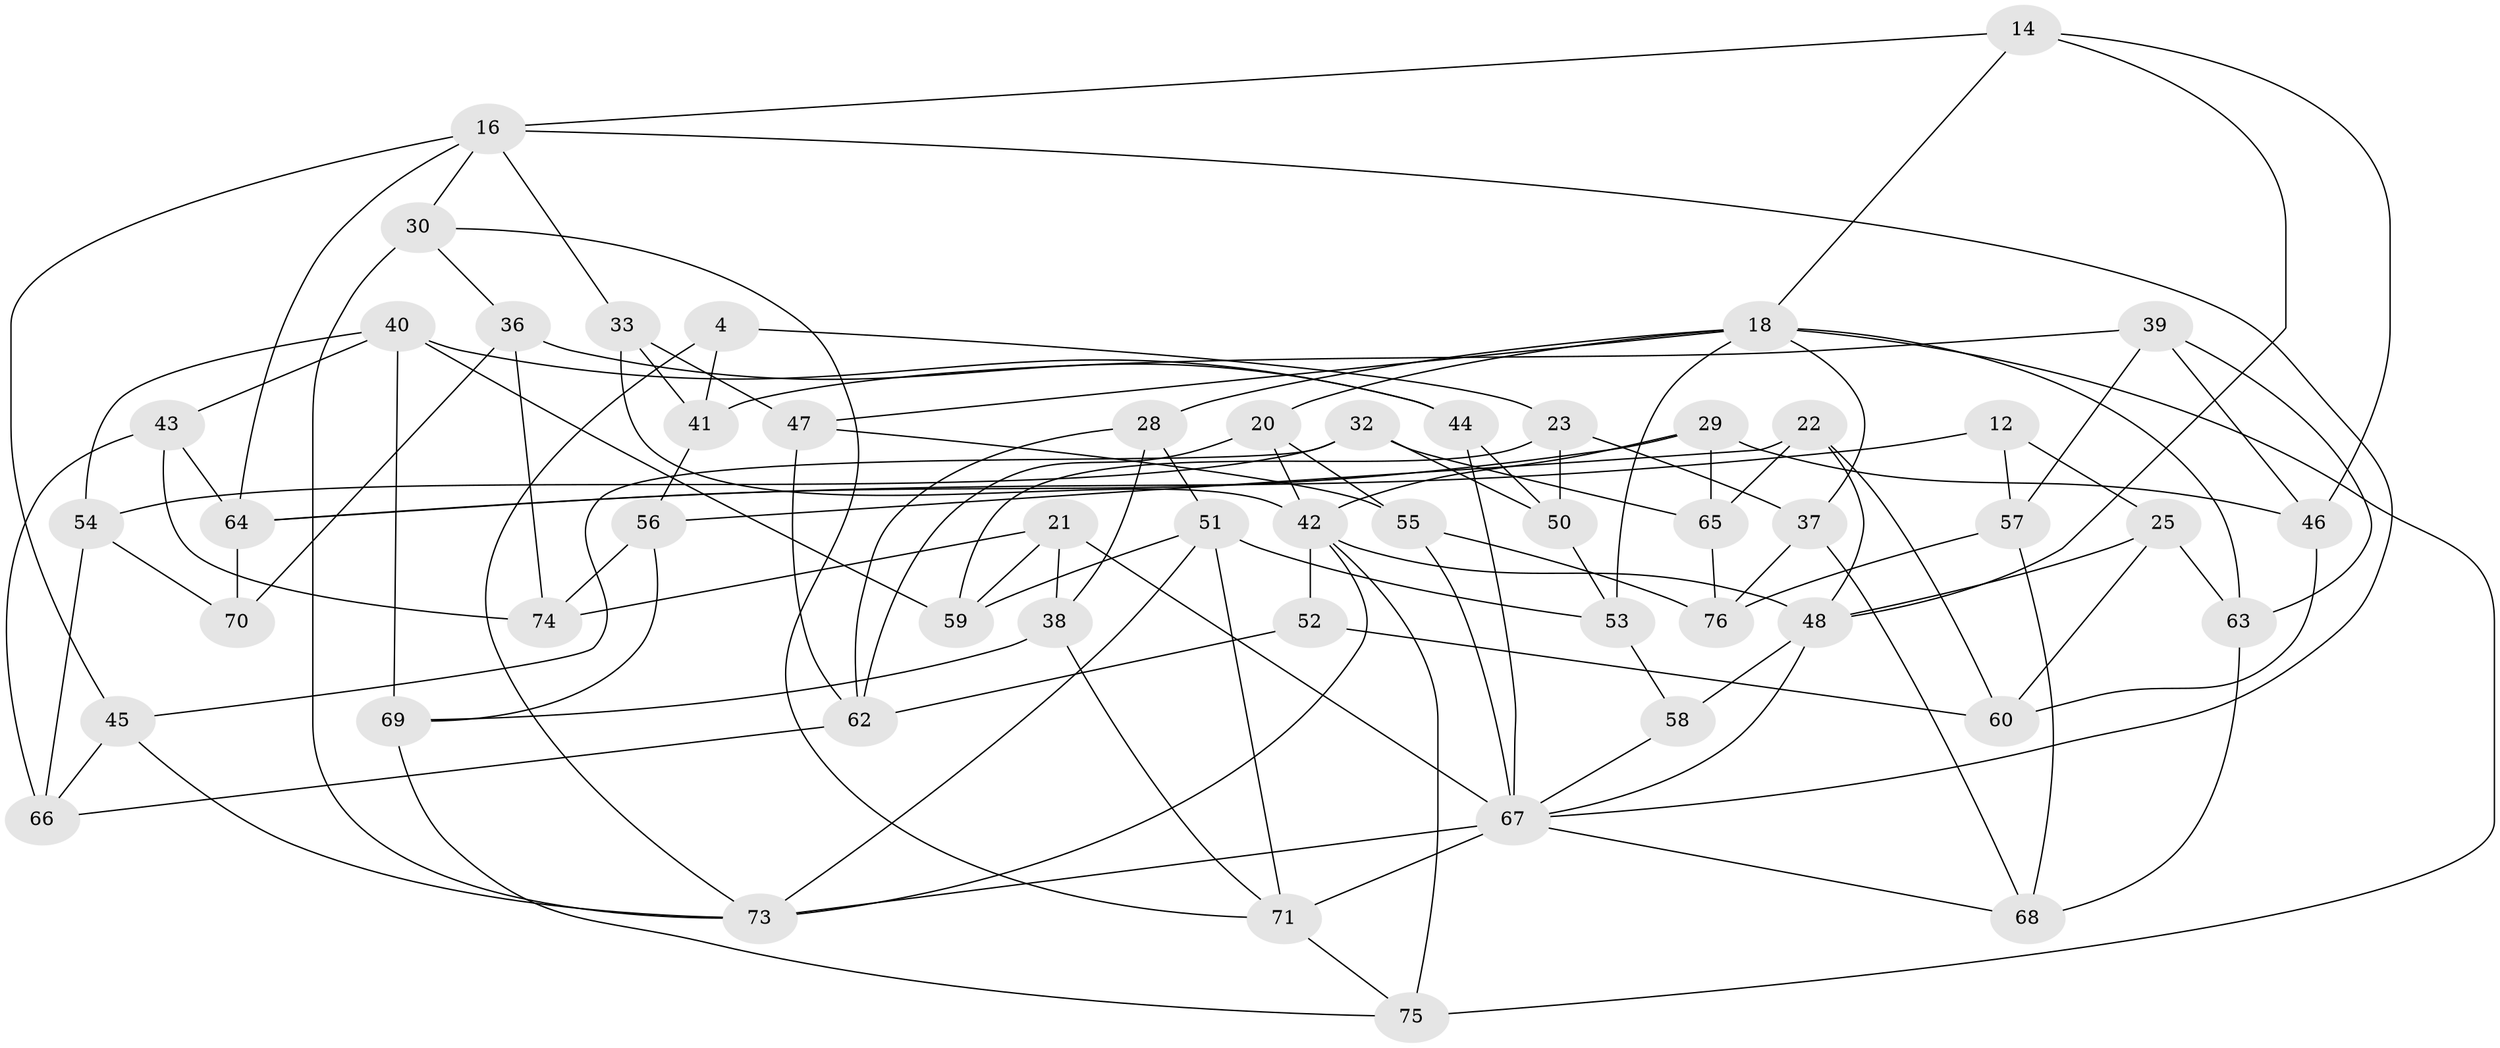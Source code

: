 // original degree distribution, {4: 1.0}
// Generated by graph-tools (version 1.1) at 2025/03/03/04/25 22:03:12]
// undirected, 53 vertices, 115 edges
graph export_dot {
graph [start="1"]
  node [color=gray90,style=filled];
  4;
  12;
  14;
  16 [super="+13"];
  18 [super="+9"];
  20;
  21;
  22;
  23;
  25 [super="+8"];
  28;
  29;
  30 [super="+17"];
  32;
  33;
  36;
  37;
  38;
  39;
  40 [super="+7"];
  41;
  42 [super="+11+19"];
  43;
  44;
  45;
  46;
  47;
  48 [super="+1+24"];
  50;
  51 [super="+34"];
  52;
  53;
  54;
  55;
  56;
  57;
  58;
  59 [super="+27"];
  60;
  62 [super="+49"];
  63;
  64 [super="+6"];
  65;
  66;
  67 [super="+26+35"];
  68;
  69;
  70;
  71 [super="+31"];
  73 [super="+3+61+72"];
  74;
  75;
  76;
  4 -- 41;
  4 -- 23;
  4 -- 73 [weight=2];
  12 -- 25 [weight=2];
  12 -- 57;
  12 -- 64;
  14 -- 48;
  14 -- 46;
  14 -- 16;
  14 -- 18;
  16 -- 45;
  16 -- 30;
  16 -- 33;
  16 -- 67;
  16 -- 64;
  18 -- 37;
  18 -- 53;
  18 -- 75;
  18 -- 20;
  18 -- 28;
  18 -- 63;
  18 -- 47;
  20 -- 55;
  20 -- 62;
  20 -- 42;
  21 -- 38;
  21 -- 67;
  21 -- 74;
  21 -- 59;
  22 -- 56;
  22 -- 65;
  22 -- 60;
  22 -- 48;
  23 -- 50;
  23 -- 37;
  23 -- 59;
  25 -- 63;
  25 -- 48 [weight=2];
  25 -- 60;
  28 -- 38;
  28 -- 62;
  28 -- 51;
  29 -- 46;
  29 -- 64;
  29 -- 42;
  29 -- 65;
  30 -- 73 [weight=3];
  30 -- 36;
  30 -- 71;
  32 -- 50;
  32 -- 65;
  32 -- 54;
  32 -- 45;
  33 -- 47;
  33 -- 41;
  33 -- 42;
  36 -- 74;
  36 -- 70;
  36 -- 44;
  37 -- 68;
  37 -- 76;
  38 -- 71;
  38 -- 69;
  39 -- 57;
  39 -- 41;
  39 -- 63;
  39 -- 46;
  40 -- 69;
  40 -- 44;
  40 -- 59 [weight=2];
  40 -- 43;
  40 -- 54;
  41 -- 56;
  42 -- 52;
  42 -- 73 [weight=2];
  42 -- 75;
  42 -- 48;
  43 -- 74;
  43 -- 66;
  43 -- 64;
  44 -- 50;
  44 -- 67;
  45 -- 66;
  45 -- 73;
  46 -- 60;
  47 -- 55;
  47 -- 62;
  48 -- 58 [weight=2];
  48 -- 67;
  50 -- 53;
  51 -- 59 [weight=2];
  51 -- 73;
  51 -- 53;
  51 -- 71;
  52 -- 60;
  52 -- 62 [weight=2];
  53 -- 58;
  54 -- 66;
  54 -- 70;
  55 -- 76;
  55 -- 67;
  56 -- 69;
  56 -- 74;
  57 -- 68;
  57 -- 76;
  58 -- 67;
  62 -- 66;
  63 -- 68;
  64 -- 70 [weight=2];
  65 -- 76;
  67 -- 73 [weight=3];
  67 -- 68;
  67 -- 71 [weight=2];
  69 -- 75;
  71 -- 75;
}
